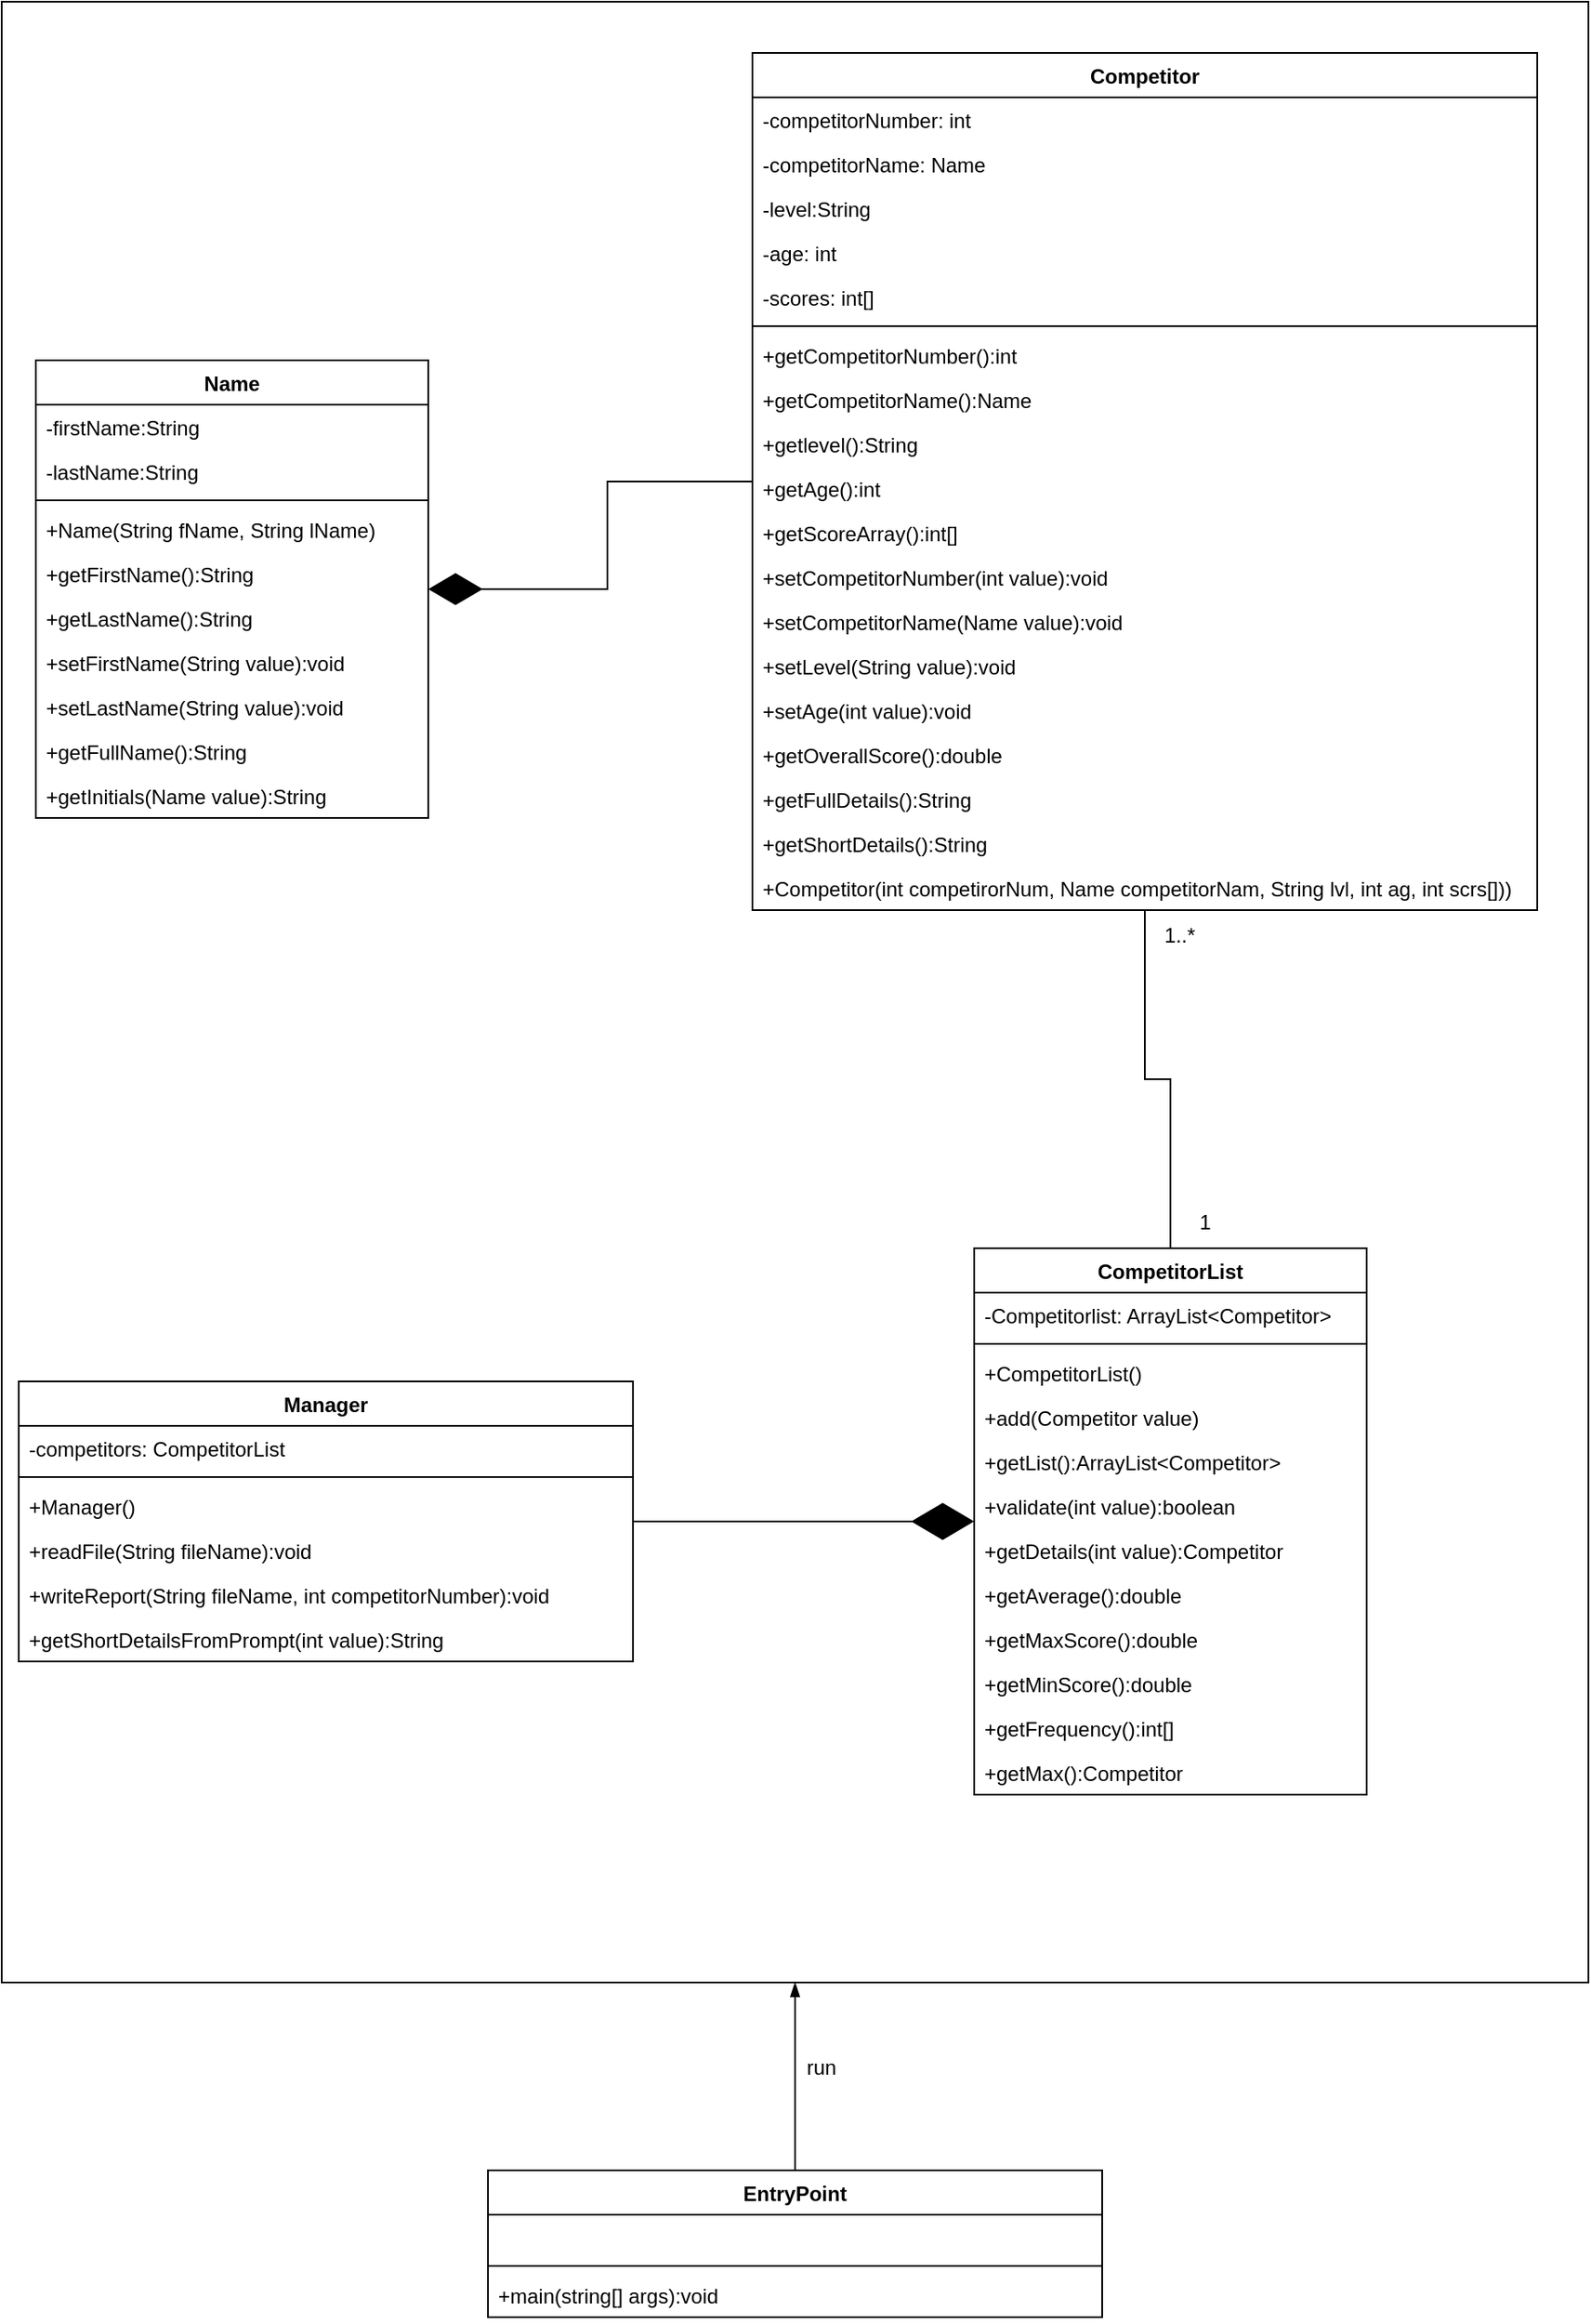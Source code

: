 <mxfile version="20.8.3" type="device"><diagram id="8-Agh-pP8u7w_op3XBPT" name="Page-1"><mxGraphModel dx="2012" dy="1908" grid="1" gridSize="10" guides="1" tooltips="1" connect="1" arrows="1" fold="1" page="1" pageScale="1" pageWidth="827" pageHeight="1169" math="0" shadow="0"><root><mxCell id="0"/><mxCell id="1" parent="0"/><mxCell id="OnAbjfWTAUEmPi5OZEnC-84" value="" style="rounded=0;whiteSpace=wrap;html=1;" vertex="1" parent="1"><mxGeometry x="-180" width="930" height="1160" as="geometry"/></mxCell><mxCell id="OnAbjfWTAUEmPi5OZEnC-82" style="edgeStyle=orthogonalEdgeStyle;rounded=0;orthogonalLoop=1;jettySize=auto;html=1;startArrow=none;startFill=0;endArrow=diamondThin;endFill=1;startSize=6;endSize=29;targetPerimeterSpacing=0;" edge="1" parent="1" source="OnAbjfWTAUEmPi5OZEnC-1" target="OnAbjfWTAUEmPi5OZEnC-42"><mxGeometry relative="1" as="geometry"/></mxCell><mxCell id="OnAbjfWTAUEmPi5OZEnC-1" value="Competitor" style="swimlane;fontStyle=1;align=center;verticalAlign=top;childLayout=stackLayout;horizontal=1;startSize=26;horizontalStack=0;resizeParent=1;resizeParentMax=0;resizeLast=0;collapsible=1;marginBottom=0;" vertex="1" parent="1"><mxGeometry x="260" y="30" width="460" height="502" as="geometry"/></mxCell><mxCell id="OnAbjfWTAUEmPi5OZEnC-2" value="-competitorNumber: int" style="text;strokeColor=none;fillColor=none;align=left;verticalAlign=top;spacingLeft=4;spacingRight=4;overflow=hidden;rotatable=0;points=[[0,0.5],[1,0.5]];portConstraint=eastwest;" vertex="1" parent="OnAbjfWTAUEmPi5OZEnC-1"><mxGeometry y="26" width="460" height="26" as="geometry"/></mxCell><mxCell id="OnAbjfWTAUEmPi5OZEnC-5" value="-competitorName: Name" style="text;strokeColor=none;fillColor=none;align=left;verticalAlign=top;spacingLeft=4;spacingRight=4;overflow=hidden;rotatable=0;points=[[0,0.5],[1,0.5]];portConstraint=eastwest;" vertex="1" parent="OnAbjfWTAUEmPi5OZEnC-1"><mxGeometry y="52" width="460" height="26" as="geometry"/></mxCell><mxCell id="OnAbjfWTAUEmPi5OZEnC-7" value="-level:String" style="text;strokeColor=none;fillColor=none;align=left;verticalAlign=top;spacingLeft=4;spacingRight=4;overflow=hidden;rotatable=0;points=[[0,0.5],[1,0.5]];portConstraint=eastwest;" vertex="1" parent="OnAbjfWTAUEmPi5OZEnC-1"><mxGeometry y="78" width="460" height="26" as="geometry"/></mxCell><mxCell id="OnAbjfWTAUEmPi5OZEnC-6" value="-age: int" style="text;strokeColor=none;fillColor=none;align=left;verticalAlign=top;spacingLeft=4;spacingRight=4;overflow=hidden;rotatable=0;points=[[0,0.5],[1,0.5]];portConstraint=eastwest;" vertex="1" parent="OnAbjfWTAUEmPi5OZEnC-1"><mxGeometry y="104" width="460" height="26" as="geometry"/></mxCell><mxCell id="OnAbjfWTAUEmPi5OZEnC-8" value="-scores: int[]" style="text;strokeColor=none;fillColor=none;align=left;verticalAlign=top;spacingLeft=4;spacingRight=4;overflow=hidden;rotatable=0;points=[[0,0.5],[1,0.5]];portConstraint=eastwest;" vertex="1" parent="OnAbjfWTAUEmPi5OZEnC-1"><mxGeometry y="130" width="460" height="26" as="geometry"/></mxCell><mxCell id="OnAbjfWTAUEmPi5OZEnC-3" value="" style="line;strokeWidth=1;fillColor=none;align=left;verticalAlign=middle;spacingTop=-1;spacingLeft=3;spacingRight=3;rotatable=0;labelPosition=right;points=[];portConstraint=eastwest;strokeColor=inherit;" vertex="1" parent="OnAbjfWTAUEmPi5OZEnC-1"><mxGeometry y="156" width="460" height="8" as="geometry"/></mxCell><mxCell id="OnAbjfWTAUEmPi5OZEnC-4" value="+getCompetitorNumber():int" style="text;strokeColor=none;fillColor=none;align=left;verticalAlign=top;spacingLeft=4;spacingRight=4;overflow=hidden;rotatable=0;points=[[0,0.5],[1,0.5]];portConstraint=eastwest;" vertex="1" parent="OnAbjfWTAUEmPi5OZEnC-1"><mxGeometry y="164" width="460" height="26" as="geometry"/></mxCell><mxCell id="OnAbjfWTAUEmPi5OZEnC-9" value="+getCompetitorName():Name" style="text;strokeColor=none;fillColor=none;align=left;verticalAlign=top;spacingLeft=4;spacingRight=4;overflow=hidden;rotatable=0;points=[[0,0.5],[1,0.5]];portConstraint=eastwest;" vertex="1" parent="OnAbjfWTAUEmPi5OZEnC-1"><mxGeometry y="190" width="460" height="26" as="geometry"/></mxCell><mxCell id="OnAbjfWTAUEmPi5OZEnC-10" value="+getlevel():String" style="text;strokeColor=none;fillColor=none;align=left;verticalAlign=top;spacingLeft=4;spacingRight=4;overflow=hidden;rotatable=0;points=[[0,0.5],[1,0.5]];portConstraint=eastwest;" vertex="1" parent="OnAbjfWTAUEmPi5OZEnC-1"><mxGeometry y="216" width="460" height="26" as="geometry"/></mxCell><mxCell id="OnAbjfWTAUEmPi5OZEnC-11" value="+getAge():int" style="text;strokeColor=none;fillColor=none;align=left;verticalAlign=top;spacingLeft=4;spacingRight=4;overflow=hidden;rotatable=0;points=[[0,0.5],[1,0.5]];portConstraint=eastwest;" vertex="1" parent="OnAbjfWTAUEmPi5OZEnC-1"><mxGeometry y="242" width="460" height="26" as="geometry"/></mxCell><mxCell id="OnAbjfWTAUEmPi5OZEnC-12" value="+getScoreArray():int[]" style="text;strokeColor=none;fillColor=none;align=left;verticalAlign=top;spacingLeft=4;spacingRight=4;overflow=hidden;rotatable=0;points=[[0,0.5],[1,0.5]];portConstraint=eastwest;" vertex="1" parent="OnAbjfWTAUEmPi5OZEnC-1"><mxGeometry y="268" width="460" height="26" as="geometry"/></mxCell><mxCell id="OnAbjfWTAUEmPi5OZEnC-13" value="+setCompetitorNumber(int value):void " style="text;strokeColor=none;fillColor=none;align=left;verticalAlign=top;spacingLeft=4;spacingRight=4;overflow=hidden;rotatable=0;points=[[0,0.5],[1,0.5]];portConstraint=eastwest;" vertex="1" parent="OnAbjfWTAUEmPi5OZEnC-1"><mxGeometry y="294" width="460" height="26" as="geometry"/></mxCell><mxCell id="OnAbjfWTAUEmPi5OZEnC-14" value="+setCompetitorName(Name value):void" style="text;strokeColor=none;fillColor=none;align=left;verticalAlign=top;spacingLeft=4;spacingRight=4;overflow=hidden;rotatable=0;points=[[0,0.5],[1,0.5]];portConstraint=eastwest;" vertex="1" parent="OnAbjfWTAUEmPi5OZEnC-1"><mxGeometry y="320" width="460" height="26" as="geometry"/></mxCell><mxCell id="OnAbjfWTAUEmPi5OZEnC-15" value="+setLevel(String value):void" style="text;strokeColor=none;fillColor=none;align=left;verticalAlign=top;spacingLeft=4;spacingRight=4;overflow=hidden;rotatable=0;points=[[0,0.5],[1,0.5]];portConstraint=eastwest;" vertex="1" parent="OnAbjfWTAUEmPi5OZEnC-1"><mxGeometry y="346" width="460" height="26" as="geometry"/></mxCell><mxCell id="OnAbjfWTAUEmPi5OZEnC-16" value="+setAge(int value):void" style="text;strokeColor=none;fillColor=none;align=left;verticalAlign=top;spacingLeft=4;spacingRight=4;overflow=hidden;rotatable=0;points=[[0,0.5],[1,0.5]];portConstraint=eastwest;" vertex="1" parent="OnAbjfWTAUEmPi5OZEnC-1"><mxGeometry y="372" width="460" height="26" as="geometry"/></mxCell><mxCell id="OnAbjfWTAUEmPi5OZEnC-17" value="+getOverallScore():double" style="text;strokeColor=none;fillColor=none;align=left;verticalAlign=top;spacingLeft=4;spacingRight=4;overflow=hidden;rotatable=0;points=[[0,0.5],[1,0.5]];portConstraint=eastwest;" vertex="1" parent="OnAbjfWTAUEmPi5OZEnC-1"><mxGeometry y="398" width="460" height="26" as="geometry"/></mxCell><mxCell id="OnAbjfWTAUEmPi5OZEnC-18" value="+getFullDetails():String" style="text;strokeColor=none;fillColor=none;align=left;verticalAlign=top;spacingLeft=4;spacingRight=4;overflow=hidden;rotatable=0;points=[[0,0.5],[1,0.5]];portConstraint=eastwest;" vertex="1" parent="OnAbjfWTAUEmPi5OZEnC-1"><mxGeometry y="424" width="460" height="26" as="geometry"/></mxCell><mxCell id="OnAbjfWTAUEmPi5OZEnC-19" value="+getShortDetails():String" style="text;strokeColor=none;fillColor=none;align=left;verticalAlign=top;spacingLeft=4;spacingRight=4;overflow=hidden;rotatable=0;points=[[0,0.5],[1,0.5]];portConstraint=eastwest;" vertex="1" parent="OnAbjfWTAUEmPi5OZEnC-1"><mxGeometry y="450" width="460" height="26" as="geometry"/></mxCell><mxCell id="OnAbjfWTAUEmPi5OZEnC-20" value="+Competitor(int competirorNum, Name competitorNam, String lvl, int ag, int scrs[]))" style="text;strokeColor=none;fillColor=none;align=left;verticalAlign=top;spacingLeft=4;spacingRight=4;overflow=hidden;rotatable=0;points=[[0,0.5],[1,0.5]];portConstraint=eastwest;" vertex="1" parent="OnAbjfWTAUEmPi5OZEnC-1"><mxGeometry y="476" width="460" height="26" as="geometry"/></mxCell><mxCell id="OnAbjfWTAUEmPi5OZEnC-81" style="edgeStyle=orthogonalEdgeStyle;rounded=0;orthogonalLoop=1;jettySize=auto;html=1;endArrow=none;endFill=0;startArrow=none;startFill=0;targetPerimeterSpacing=0;endSize=6;startSize=34;" edge="1" parent="1" source="OnAbjfWTAUEmPi5OZEnC-22" target="OnAbjfWTAUEmPi5OZEnC-1"><mxGeometry relative="1" as="geometry"/></mxCell><mxCell id="OnAbjfWTAUEmPi5OZEnC-22" value="CompetitorList" style="swimlane;fontStyle=1;align=center;verticalAlign=top;childLayout=stackLayout;horizontal=1;startSize=26;horizontalStack=0;resizeParent=1;resizeParentMax=0;resizeLast=0;collapsible=1;marginBottom=0;" vertex="1" parent="1"><mxGeometry x="390" y="730" width="230" height="320" as="geometry"/></mxCell><mxCell id="OnAbjfWTAUEmPi5OZEnC-23" value="-Competitorlist: ArrayList&lt;Competitor&gt;" style="text;strokeColor=none;fillColor=none;align=left;verticalAlign=top;spacingLeft=4;spacingRight=4;overflow=hidden;rotatable=0;points=[[0,0.5],[1,0.5]];portConstraint=eastwest;" vertex="1" parent="OnAbjfWTAUEmPi5OZEnC-22"><mxGeometry y="26" width="230" height="26" as="geometry"/></mxCell><mxCell id="OnAbjfWTAUEmPi5OZEnC-28" value="" style="line;strokeWidth=1;fillColor=none;align=left;verticalAlign=middle;spacingTop=-1;spacingLeft=3;spacingRight=3;rotatable=0;labelPosition=right;points=[];portConstraint=eastwest;strokeColor=inherit;" vertex="1" parent="OnAbjfWTAUEmPi5OZEnC-22"><mxGeometry y="52" width="230" height="8" as="geometry"/></mxCell><mxCell id="OnAbjfWTAUEmPi5OZEnC-29" value="+CompetitorList()" style="text;strokeColor=none;fillColor=none;align=left;verticalAlign=top;spacingLeft=4;spacingRight=4;overflow=hidden;rotatable=0;points=[[0,0.5],[1,0.5]];portConstraint=eastwest;" vertex="1" parent="OnAbjfWTAUEmPi5OZEnC-22"><mxGeometry y="60" width="230" height="26" as="geometry"/></mxCell><mxCell id="OnAbjfWTAUEmPi5OZEnC-30" value="+add(Competitor value)" style="text;strokeColor=none;fillColor=none;align=left;verticalAlign=top;spacingLeft=4;spacingRight=4;overflow=hidden;rotatable=0;points=[[0,0.5],[1,0.5]];portConstraint=eastwest;" vertex="1" parent="OnAbjfWTAUEmPi5OZEnC-22"><mxGeometry y="86" width="230" height="26" as="geometry"/></mxCell><mxCell id="OnAbjfWTAUEmPi5OZEnC-31" value="+getList():ArrayList&lt;Competitor&gt;" style="text;strokeColor=none;fillColor=none;align=left;verticalAlign=top;spacingLeft=4;spacingRight=4;overflow=hidden;rotatable=0;points=[[0,0.5],[1,0.5]];portConstraint=eastwest;" vertex="1" parent="OnAbjfWTAUEmPi5OZEnC-22"><mxGeometry y="112" width="230" height="26" as="geometry"/></mxCell><mxCell id="OnAbjfWTAUEmPi5OZEnC-32" value="+validate(int value):boolean" style="text;strokeColor=none;fillColor=none;align=left;verticalAlign=top;spacingLeft=4;spacingRight=4;overflow=hidden;rotatable=0;points=[[0,0.5],[1,0.5]];portConstraint=eastwest;" vertex="1" parent="OnAbjfWTAUEmPi5OZEnC-22"><mxGeometry y="138" width="230" height="26" as="geometry"/></mxCell><mxCell id="OnAbjfWTAUEmPi5OZEnC-33" value="+getDetails(int value):Competitor" style="text;strokeColor=none;fillColor=none;align=left;verticalAlign=top;spacingLeft=4;spacingRight=4;overflow=hidden;rotatable=0;points=[[0,0.5],[1,0.5]];portConstraint=eastwest;" vertex="1" parent="OnAbjfWTAUEmPi5OZEnC-22"><mxGeometry y="164" width="230" height="26" as="geometry"/></mxCell><mxCell id="OnAbjfWTAUEmPi5OZEnC-34" value="+getAverage():double" style="text;strokeColor=none;fillColor=none;align=left;verticalAlign=top;spacingLeft=4;spacingRight=4;overflow=hidden;rotatable=0;points=[[0,0.5],[1,0.5]];portConstraint=eastwest;" vertex="1" parent="OnAbjfWTAUEmPi5OZEnC-22"><mxGeometry y="190" width="230" height="26" as="geometry"/></mxCell><mxCell id="OnAbjfWTAUEmPi5OZEnC-35" value="+getMaxScore():double" style="text;strokeColor=none;fillColor=none;align=left;verticalAlign=top;spacingLeft=4;spacingRight=4;overflow=hidden;rotatable=0;points=[[0,0.5],[1,0.5]];portConstraint=eastwest;" vertex="1" parent="OnAbjfWTAUEmPi5OZEnC-22"><mxGeometry y="216" width="230" height="26" as="geometry"/></mxCell><mxCell id="OnAbjfWTAUEmPi5OZEnC-36" value="+getMinScore():double" style="text;strokeColor=none;fillColor=none;align=left;verticalAlign=top;spacingLeft=4;spacingRight=4;overflow=hidden;rotatable=0;points=[[0,0.5],[1,0.5]];portConstraint=eastwest;" vertex="1" parent="OnAbjfWTAUEmPi5OZEnC-22"><mxGeometry y="242" width="230" height="26" as="geometry"/></mxCell><mxCell id="OnAbjfWTAUEmPi5OZEnC-37" value="+getFrequency():int[]" style="text;strokeColor=none;fillColor=none;align=left;verticalAlign=top;spacingLeft=4;spacingRight=4;overflow=hidden;rotatable=0;points=[[0,0.5],[1,0.5]];portConstraint=eastwest;" vertex="1" parent="OnAbjfWTAUEmPi5OZEnC-22"><mxGeometry y="268" width="230" height="26" as="geometry"/></mxCell><mxCell id="OnAbjfWTAUEmPi5OZEnC-38" value="+getMax():Competitor" style="text;strokeColor=none;fillColor=none;align=left;verticalAlign=top;spacingLeft=4;spacingRight=4;overflow=hidden;rotatable=0;points=[[0,0.5],[1,0.5]];portConstraint=eastwest;" vertex="1" parent="OnAbjfWTAUEmPi5OZEnC-22"><mxGeometry y="294" width="230" height="26" as="geometry"/></mxCell><mxCell id="OnAbjfWTAUEmPi5OZEnC-42" value="Name" style="swimlane;fontStyle=1;align=center;verticalAlign=top;childLayout=stackLayout;horizontal=1;startSize=26;horizontalStack=0;resizeParent=1;resizeParentMax=0;resizeLast=0;collapsible=1;marginBottom=0;" vertex="1" parent="1"><mxGeometry x="-160" y="210" width="230" height="268" as="geometry"/></mxCell><mxCell id="OnAbjfWTAUEmPi5OZEnC-56" value="-firstName:String" style="text;strokeColor=none;fillColor=none;align=left;verticalAlign=top;spacingLeft=4;spacingRight=4;overflow=hidden;rotatable=0;points=[[0,0.5],[1,0.5]];portConstraint=eastwest;" vertex="1" parent="OnAbjfWTAUEmPi5OZEnC-42"><mxGeometry y="26" width="230" height="26" as="geometry"/></mxCell><mxCell id="OnAbjfWTAUEmPi5OZEnC-43" value="-lastName:String" style="text;strokeColor=none;fillColor=none;align=left;verticalAlign=top;spacingLeft=4;spacingRight=4;overflow=hidden;rotatable=0;points=[[0,0.5],[1,0.5]];portConstraint=eastwest;" vertex="1" parent="OnAbjfWTAUEmPi5OZEnC-42"><mxGeometry y="52" width="230" height="26" as="geometry"/></mxCell><mxCell id="OnAbjfWTAUEmPi5OZEnC-44" value="" style="line;strokeWidth=1;fillColor=none;align=left;verticalAlign=middle;spacingTop=-1;spacingLeft=3;spacingRight=3;rotatable=0;labelPosition=right;points=[];portConstraint=eastwest;strokeColor=inherit;" vertex="1" parent="OnAbjfWTAUEmPi5OZEnC-42"><mxGeometry y="78" width="230" height="8" as="geometry"/></mxCell><mxCell id="OnAbjfWTAUEmPi5OZEnC-45" value="+Name(String fName, String lName)" style="text;strokeColor=none;fillColor=none;align=left;verticalAlign=top;spacingLeft=4;spacingRight=4;overflow=hidden;rotatable=0;points=[[0,0.5],[1,0.5]];portConstraint=eastwest;" vertex="1" parent="OnAbjfWTAUEmPi5OZEnC-42"><mxGeometry y="86" width="230" height="26" as="geometry"/></mxCell><mxCell id="OnAbjfWTAUEmPi5OZEnC-46" value="+getFirstName():String" style="text;strokeColor=none;fillColor=none;align=left;verticalAlign=top;spacingLeft=4;spacingRight=4;overflow=hidden;rotatable=0;points=[[0,0.5],[1,0.5]];portConstraint=eastwest;" vertex="1" parent="OnAbjfWTAUEmPi5OZEnC-42"><mxGeometry y="112" width="230" height="26" as="geometry"/></mxCell><mxCell id="OnAbjfWTAUEmPi5OZEnC-47" value="+getLastName():String" style="text;strokeColor=none;fillColor=none;align=left;verticalAlign=top;spacingLeft=4;spacingRight=4;overflow=hidden;rotatable=0;points=[[0,0.5],[1,0.5]];portConstraint=eastwest;" vertex="1" parent="OnAbjfWTAUEmPi5OZEnC-42"><mxGeometry y="138" width="230" height="26" as="geometry"/></mxCell><mxCell id="OnAbjfWTAUEmPi5OZEnC-48" value="+setFirstName(String value):void" style="text;strokeColor=none;fillColor=none;align=left;verticalAlign=top;spacingLeft=4;spacingRight=4;overflow=hidden;rotatable=0;points=[[0,0.5],[1,0.5]];portConstraint=eastwest;" vertex="1" parent="OnAbjfWTAUEmPi5OZEnC-42"><mxGeometry y="164" width="230" height="26" as="geometry"/></mxCell><mxCell id="OnAbjfWTAUEmPi5OZEnC-49" value="+setLastName(String value):void" style="text;strokeColor=none;fillColor=none;align=left;verticalAlign=top;spacingLeft=4;spacingRight=4;overflow=hidden;rotatable=0;points=[[0,0.5],[1,0.5]];portConstraint=eastwest;" vertex="1" parent="OnAbjfWTAUEmPi5OZEnC-42"><mxGeometry y="190" width="230" height="26" as="geometry"/></mxCell><mxCell id="OnAbjfWTAUEmPi5OZEnC-50" value="+getFullName():String" style="text;strokeColor=none;fillColor=none;align=left;verticalAlign=top;spacingLeft=4;spacingRight=4;overflow=hidden;rotatable=0;points=[[0,0.5],[1,0.5]];portConstraint=eastwest;" vertex="1" parent="OnAbjfWTAUEmPi5OZEnC-42"><mxGeometry y="216" width="230" height="26" as="geometry"/></mxCell><mxCell id="OnAbjfWTAUEmPi5OZEnC-51" value="+getInitials(Name value):String" style="text;strokeColor=none;fillColor=none;align=left;verticalAlign=top;spacingLeft=4;spacingRight=4;overflow=hidden;rotatable=0;points=[[0,0.5],[1,0.5]];portConstraint=eastwest;" vertex="1" parent="OnAbjfWTAUEmPi5OZEnC-42"><mxGeometry y="242" width="230" height="26" as="geometry"/></mxCell><mxCell id="OnAbjfWTAUEmPi5OZEnC-75" style="edgeStyle=orthogonalEdgeStyle;rounded=0;orthogonalLoop=1;jettySize=auto;html=1;endArrow=diamondThin;endFill=1;startArrow=none;startFill=0;endSize=34;startSize=6;" edge="1" parent="1" source="OnAbjfWTAUEmPi5OZEnC-57" target="OnAbjfWTAUEmPi5OZEnC-22"><mxGeometry relative="1" as="geometry"/></mxCell><mxCell id="OnAbjfWTAUEmPi5OZEnC-57" value="Manager" style="swimlane;fontStyle=1;align=center;verticalAlign=top;childLayout=stackLayout;horizontal=1;startSize=26;horizontalStack=0;resizeParent=1;resizeParentMax=0;resizeLast=0;collapsible=1;marginBottom=0;" vertex="1" parent="1"><mxGeometry x="-170" y="808" width="360" height="164" as="geometry"/></mxCell><mxCell id="OnAbjfWTAUEmPi5OZEnC-58" value="-competitors: CompetitorList" style="text;strokeColor=none;fillColor=none;align=left;verticalAlign=top;spacingLeft=4;spacingRight=4;overflow=hidden;rotatable=0;points=[[0,0.5],[1,0.5]];portConstraint=eastwest;" vertex="1" parent="OnAbjfWTAUEmPi5OZEnC-57"><mxGeometry y="26" width="360" height="26" as="geometry"/></mxCell><mxCell id="OnAbjfWTAUEmPi5OZEnC-60" value="" style="line;strokeWidth=1;fillColor=none;align=left;verticalAlign=middle;spacingTop=-1;spacingLeft=3;spacingRight=3;rotatable=0;labelPosition=right;points=[];portConstraint=eastwest;strokeColor=inherit;" vertex="1" parent="OnAbjfWTAUEmPi5OZEnC-57"><mxGeometry y="52" width="360" height="8" as="geometry"/></mxCell><mxCell id="OnAbjfWTAUEmPi5OZEnC-61" value="+Manager()" style="text;strokeColor=none;fillColor=none;align=left;verticalAlign=top;spacingLeft=4;spacingRight=4;overflow=hidden;rotatable=0;points=[[0,0.5],[1,0.5]];portConstraint=eastwest;" vertex="1" parent="OnAbjfWTAUEmPi5OZEnC-57"><mxGeometry y="60" width="360" height="26" as="geometry"/></mxCell><mxCell id="OnAbjfWTAUEmPi5OZEnC-62" value="+readFile(String fileName):void" style="text;strokeColor=none;fillColor=none;align=left;verticalAlign=top;spacingLeft=4;spacingRight=4;overflow=hidden;rotatable=0;points=[[0,0.5],[1,0.5]];portConstraint=eastwest;" vertex="1" parent="OnAbjfWTAUEmPi5OZEnC-57"><mxGeometry y="86" width="360" height="26" as="geometry"/></mxCell><mxCell id="OnAbjfWTAUEmPi5OZEnC-63" value="+writeReport(String fileName, int competitorNumber):void" style="text;strokeColor=none;fillColor=none;align=left;verticalAlign=top;spacingLeft=4;spacingRight=4;overflow=hidden;rotatable=0;points=[[0,0.5],[1,0.5]];portConstraint=eastwest;" vertex="1" parent="OnAbjfWTAUEmPi5OZEnC-57"><mxGeometry y="112" width="360" height="26" as="geometry"/></mxCell><mxCell id="OnAbjfWTAUEmPi5OZEnC-64" value="+getShortDetailsFromPrompt(int value):String" style="text;strokeColor=none;fillColor=none;align=left;verticalAlign=top;spacingLeft=4;spacingRight=4;overflow=hidden;rotatable=0;points=[[0,0.5],[1,0.5]];portConstraint=eastwest;" vertex="1" parent="OnAbjfWTAUEmPi5OZEnC-57"><mxGeometry y="138" width="360" height="26" as="geometry"/></mxCell><mxCell id="OnAbjfWTAUEmPi5OZEnC-85" style="edgeStyle=orthogonalEdgeStyle;rounded=0;orthogonalLoop=1;jettySize=auto;html=1;startArrow=none;startFill=0;endArrow=blockThin;endFill=1;startSize=6;endSize=6;targetPerimeterSpacing=0;" edge="1" parent="1" source="OnAbjfWTAUEmPi5OZEnC-68" target="OnAbjfWTAUEmPi5OZEnC-84"><mxGeometry relative="1" as="geometry"/></mxCell><mxCell id="OnAbjfWTAUEmPi5OZEnC-68" value="EntryPoint" style="swimlane;fontStyle=1;align=center;verticalAlign=top;childLayout=stackLayout;horizontal=1;startSize=26;horizontalStack=0;resizeParent=1;resizeParentMax=0;resizeLast=0;collapsible=1;marginBottom=0;" vertex="1" parent="1"><mxGeometry x="105" y="1270" width="360" height="86" as="geometry"/></mxCell><mxCell id="OnAbjfWTAUEmPi5OZEnC-69" value=" " style="text;strokeColor=none;fillColor=none;align=left;verticalAlign=top;spacingLeft=4;spacingRight=4;overflow=hidden;rotatable=0;points=[[0,0.5],[1,0.5]];portConstraint=eastwest;" vertex="1" parent="OnAbjfWTAUEmPi5OZEnC-68"><mxGeometry y="26" width="360" height="26" as="geometry"/></mxCell><mxCell id="OnAbjfWTAUEmPi5OZEnC-70" value="" style="line;strokeWidth=1;fillColor=none;align=left;verticalAlign=middle;spacingTop=-1;spacingLeft=3;spacingRight=3;rotatable=0;labelPosition=right;points=[];portConstraint=eastwest;strokeColor=inherit;" vertex="1" parent="OnAbjfWTAUEmPi5OZEnC-68"><mxGeometry y="52" width="360" height="8" as="geometry"/></mxCell><mxCell id="OnAbjfWTAUEmPi5OZEnC-74" value="+main(string[] args):void" style="text;strokeColor=none;fillColor=none;align=left;verticalAlign=top;spacingLeft=4;spacingRight=4;overflow=hidden;rotatable=0;points=[[0,0.5],[1,0.5]];portConstraint=eastwest;" vertex="1" parent="OnAbjfWTAUEmPi5OZEnC-68"><mxGeometry y="60" width="360" height="26" as="geometry"/></mxCell><mxCell id="OnAbjfWTAUEmPi5OZEnC-80" value="1" style="text;html=1;align=center;verticalAlign=middle;resizable=0;points=[];autosize=1;strokeColor=none;fillColor=none;" vertex="1" parent="1"><mxGeometry x="510" y="700" width="30" height="30" as="geometry"/></mxCell><mxCell id="OnAbjfWTAUEmPi5OZEnC-83" value="1..*" style="text;html=1;align=center;verticalAlign=middle;resizable=0;points=[];autosize=1;strokeColor=none;fillColor=none;" vertex="1" parent="1"><mxGeometry x="490" y="532" width="40" height="30" as="geometry"/></mxCell><mxCell id="OnAbjfWTAUEmPi5OZEnC-86" value="run" style="text;html=1;align=center;verticalAlign=middle;resizable=0;points=[];autosize=1;strokeColor=none;fillColor=none;" vertex="1" parent="1"><mxGeometry x="280" y="1195" width="40" height="30" as="geometry"/></mxCell></root></mxGraphModel></diagram></mxfile>
